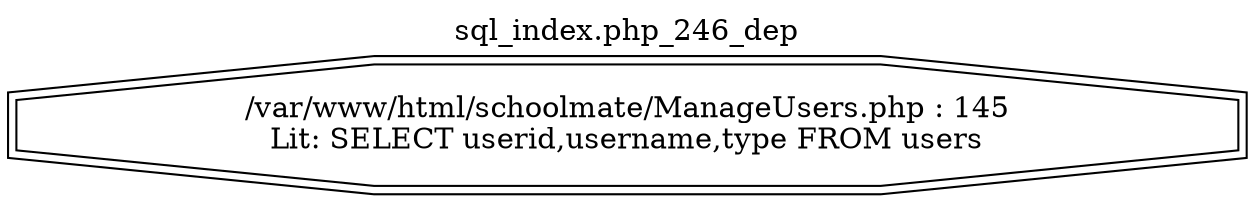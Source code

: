 digraph cfg {
  label="sql_index.php_246_dep";
  labelloc=t;
  n1 [shape=doubleoctagon, label="/var/www/html/schoolmate/ManageUsers.php : 145\nLit: SELECT userid,username,type FROM users\n"];
}
